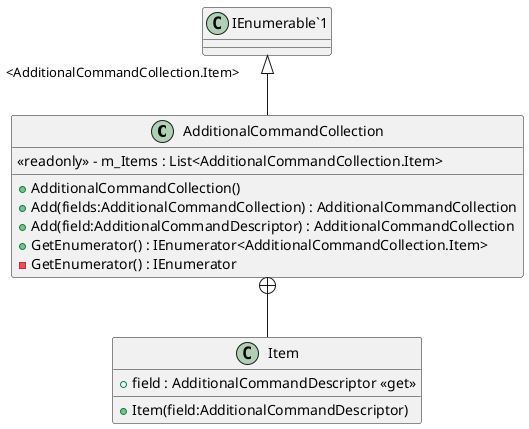 @startuml
class AdditionalCommandCollection {
    <<readonly>> - m_Items : List<AdditionalCommandCollection.Item>
    + AdditionalCommandCollection()
    + Add(fields:AdditionalCommandCollection) : AdditionalCommandCollection
    + Add(field:AdditionalCommandDescriptor) : AdditionalCommandCollection
    + GetEnumerator() : IEnumerator<AdditionalCommandCollection.Item>
    - GetEnumerator() : IEnumerator
}
class Item {
    + field : AdditionalCommandDescriptor <<get>>
    + Item(field:AdditionalCommandDescriptor)
}
"IEnumerable`1" "<AdditionalCommandCollection.Item>" <|-- AdditionalCommandCollection
AdditionalCommandCollection +-- Item
@enduml
